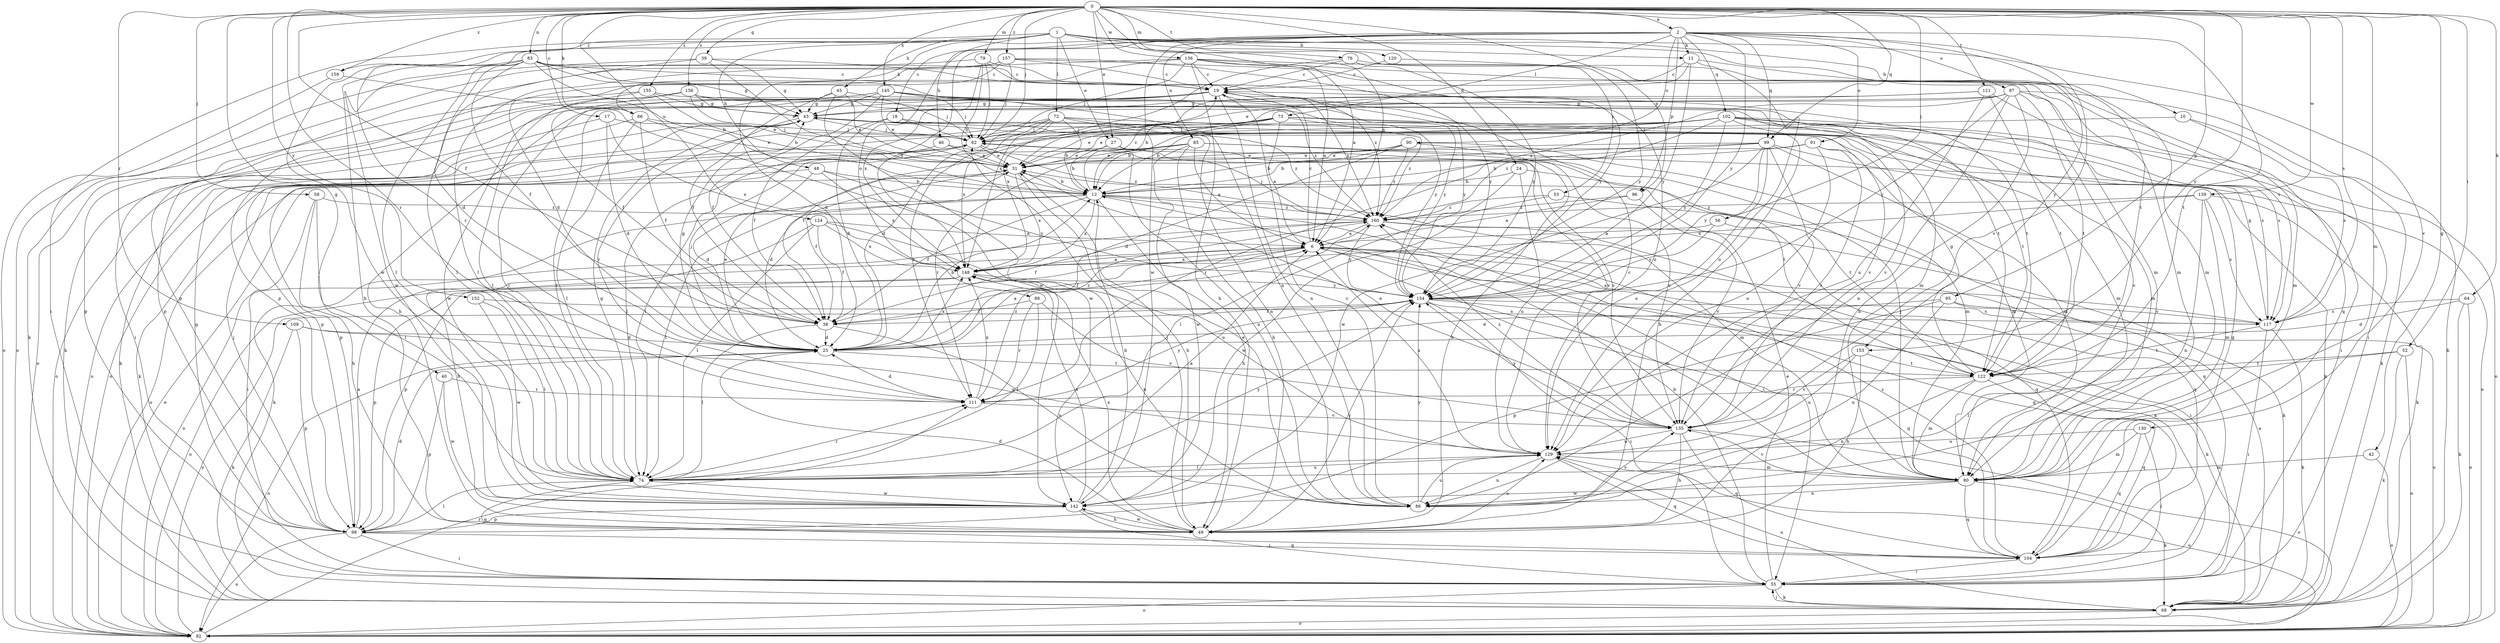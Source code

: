 strict digraph  {
0;
1;
2;
6;
10;
11;
12;
17;
18;
19;
24;
25;
27;
31;
38;
39;
40;
42;
43;
45;
46;
48;
49;
52;
53;
55;
56;
58;
62;
64;
66;
68;
72;
73;
74;
76;
79;
80;
83;
85;
86;
87;
88;
90;
91;
92;
95;
96;
98;
99;
102;
104;
109;
111;
117;
120;
121;
122;
124;
129;
130;
135;
136;
139;
142;
145;
148;
152;
153;
154;
155;
156;
157;
159;
160;
0 -> 2  [label=a];
0 -> 6  [label=a];
0 -> 17  [label=c];
0 -> 24  [label=d];
0 -> 27  [label=e];
0 -> 38  [label=f];
0 -> 39  [label=g];
0 -> 40  [label=g];
0 -> 42  [label=g];
0 -> 52  [label=i];
0 -> 56  [label=j];
0 -> 58  [label=j];
0 -> 62  [label=j];
0 -> 64  [label=k];
0 -> 66  [label=k];
0 -> 76  [label=m];
0 -> 79  [label=m];
0 -> 80  [label=m];
0 -> 83  [label=n];
0 -> 95  [label=p];
0 -> 96  [label=p];
0 -> 99  [label=q];
0 -> 109  [label=r];
0 -> 111  [label=r];
0 -> 117  [label=s];
0 -> 120  [label=t];
0 -> 121  [label=t];
0 -> 124  [label=u];
0 -> 136  [label=w];
0 -> 139  [label=w];
0 -> 145  [label=x];
0 -> 152  [label=y];
0 -> 153  [label=y];
0 -> 155  [label=z];
0 -> 156  [label=z];
0 -> 157  [label=z];
0 -> 159  [label=z];
1 -> 6  [label=a];
1 -> 10  [label=b];
1 -> 11  [label=b];
1 -> 27  [label=e];
1 -> 45  [label=h];
1 -> 46  [label=h];
1 -> 48  [label=h];
1 -> 53  [label=i];
1 -> 55  [label=i];
1 -> 72  [label=l];
1 -> 111  [label=r];
1 -> 122  [label=t];
1 -> 130  [label=v];
1 -> 142  [label=w];
1 -> 159  [label=z];
2 -> 11  [label=b];
2 -> 18  [label=c];
2 -> 66  [label=k];
2 -> 73  [label=l];
2 -> 85  [label=n];
2 -> 87  [label=o];
2 -> 88  [label=o];
2 -> 90  [label=o];
2 -> 91  [label=o];
2 -> 96  [label=p];
2 -> 99  [label=q];
2 -> 102  [label=q];
2 -> 122  [label=t];
2 -> 135  [label=v];
2 -> 142  [label=w];
2 -> 148  [label=x];
2 -> 153  [label=y];
2 -> 154  [label=y];
6 -> 19  [label=c];
6 -> 38  [label=f];
6 -> 55  [label=i];
6 -> 80  [label=m];
6 -> 98  [label=p];
6 -> 104  [label=q];
6 -> 148  [label=x];
10 -> 62  [label=j];
10 -> 68  [label=k];
10 -> 117  [label=s];
11 -> 19  [label=c];
11 -> 31  [label=e];
11 -> 80  [label=m];
11 -> 129  [label=u];
11 -> 154  [label=y];
12 -> 19  [label=c];
12 -> 38  [label=f];
12 -> 49  [label=h];
12 -> 55  [label=i];
12 -> 68  [label=k];
12 -> 74  [label=l];
12 -> 80  [label=m];
12 -> 148  [label=x];
12 -> 160  [label=z];
17 -> 25  [label=d];
17 -> 62  [label=j];
17 -> 92  [label=o];
17 -> 148  [label=x];
18 -> 25  [label=d];
18 -> 38  [label=f];
18 -> 62  [label=j];
18 -> 117  [label=s];
19 -> 43  [label=g];
19 -> 49  [label=h];
19 -> 68  [label=k];
19 -> 74  [label=l];
19 -> 86  [label=n];
19 -> 98  [label=p];
19 -> 154  [label=y];
19 -> 160  [label=z];
24 -> 12  [label=b];
24 -> 74  [label=l];
24 -> 122  [label=t];
24 -> 129  [label=u];
25 -> 6  [label=a];
25 -> 12  [label=b];
25 -> 31  [label=e];
25 -> 43  [label=g];
25 -> 62  [label=j];
25 -> 92  [label=o];
25 -> 122  [label=t];
25 -> 148  [label=x];
25 -> 160  [label=z];
27 -> 12  [label=b];
27 -> 31  [label=e];
27 -> 86  [label=n];
27 -> 135  [label=v];
31 -> 12  [label=b];
31 -> 25  [label=d];
31 -> 38  [label=f];
31 -> 49  [label=h];
31 -> 148  [label=x];
38 -> 25  [label=d];
38 -> 74  [label=l];
38 -> 86  [label=n];
39 -> 19  [label=c];
39 -> 31  [label=e];
39 -> 43  [label=g];
39 -> 68  [label=k];
39 -> 74  [label=l];
40 -> 98  [label=p];
40 -> 111  [label=r];
40 -> 142  [label=w];
42 -> 80  [label=m];
42 -> 92  [label=o];
43 -> 62  [label=j];
43 -> 86  [label=n];
43 -> 92  [label=o];
43 -> 111  [label=r];
45 -> 31  [label=e];
45 -> 38  [label=f];
45 -> 43  [label=g];
45 -> 62  [label=j];
45 -> 142  [label=w];
46 -> 31  [label=e];
46 -> 74  [label=l];
46 -> 135  [label=v];
48 -> 12  [label=b];
48 -> 25  [label=d];
48 -> 92  [label=o];
48 -> 148  [label=x];
48 -> 154  [label=y];
49 -> 25  [label=d];
49 -> 62  [label=j];
49 -> 129  [label=u];
49 -> 142  [label=w];
49 -> 148  [label=x];
49 -> 154  [label=y];
52 -> 68  [label=k];
52 -> 74  [label=l];
52 -> 92  [label=o];
52 -> 122  [label=t];
53 -> 104  [label=q];
53 -> 142  [label=w];
53 -> 160  [label=z];
55 -> 6  [label=a];
55 -> 12  [label=b];
55 -> 31  [label=e];
55 -> 68  [label=k];
55 -> 92  [label=o];
56 -> 6  [label=a];
56 -> 104  [label=q];
56 -> 154  [label=y];
58 -> 49  [label=h];
58 -> 55  [label=i];
58 -> 74  [label=l];
58 -> 160  [label=z];
62 -> 31  [label=e];
62 -> 68  [label=k];
62 -> 74  [label=l];
62 -> 122  [label=t];
62 -> 160  [label=z];
64 -> 25  [label=d];
64 -> 68  [label=k];
64 -> 92  [label=o];
64 -> 117  [label=s];
66 -> 31  [label=e];
66 -> 38  [label=f];
66 -> 62  [label=j];
66 -> 68  [label=k];
66 -> 74  [label=l];
68 -> 6  [label=a];
68 -> 55  [label=i];
68 -> 92  [label=o];
68 -> 129  [label=u];
72 -> 12  [label=b];
72 -> 25  [label=d];
72 -> 62  [label=j];
72 -> 80  [label=m];
72 -> 92  [label=o];
72 -> 98  [label=p];
72 -> 135  [label=v];
72 -> 148  [label=x];
72 -> 160  [label=z];
73 -> 6  [label=a];
73 -> 12  [label=b];
73 -> 31  [label=e];
73 -> 62  [label=j];
73 -> 80  [label=m];
73 -> 111  [label=r];
73 -> 135  [label=v];
73 -> 160  [label=z];
74 -> 6  [label=a];
74 -> 43  [label=g];
74 -> 104  [label=q];
74 -> 111  [label=r];
74 -> 129  [label=u];
74 -> 142  [label=w];
74 -> 154  [label=y];
76 -> 19  [label=c];
76 -> 104  [label=q];
76 -> 148  [label=x];
76 -> 154  [label=y];
79 -> 12  [label=b];
79 -> 19  [label=c];
79 -> 62  [label=j];
79 -> 92  [label=o];
79 -> 129  [label=u];
79 -> 148  [label=x];
80 -> 19  [label=c];
80 -> 62  [label=j];
80 -> 68  [label=k];
80 -> 86  [label=n];
80 -> 104  [label=q];
80 -> 135  [label=v];
80 -> 142  [label=w];
83 -> 12  [label=b];
83 -> 19  [label=c];
83 -> 25  [label=d];
83 -> 38  [label=f];
83 -> 43  [label=g];
83 -> 49  [label=h];
83 -> 74  [label=l];
83 -> 86  [label=n];
83 -> 142  [label=w];
83 -> 160  [label=z];
85 -> 6  [label=a];
85 -> 31  [label=e];
85 -> 49  [label=h];
85 -> 92  [label=o];
85 -> 98  [label=p];
85 -> 111  [label=r];
85 -> 135  [label=v];
85 -> 142  [label=w];
86 -> 19  [label=c];
86 -> 31  [label=e];
86 -> 129  [label=u];
86 -> 135  [label=v];
86 -> 154  [label=y];
87 -> 12  [label=b];
87 -> 43  [label=g];
87 -> 49  [label=h];
87 -> 68  [label=k];
87 -> 80  [label=m];
87 -> 86  [label=n];
87 -> 122  [label=t];
87 -> 154  [label=y];
87 -> 160  [label=z];
88 -> 38  [label=f];
88 -> 74  [label=l];
88 -> 111  [label=r];
88 -> 135  [label=v];
90 -> 12  [label=b];
90 -> 25  [label=d];
90 -> 31  [label=e];
90 -> 49  [label=h];
90 -> 80  [label=m];
90 -> 160  [label=z];
91 -> 12  [label=b];
91 -> 31  [label=e];
91 -> 80  [label=m];
91 -> 129  [label=u];
91 -> 135  [label=v];
92 -> 31  [label=e];
92 -> 111  [label=r];
92 -> 129  [label=u];
92 -> 154  [label=y];
95 -> 25  [label=d];
95 -> 86  [label=n];
95 -> 92  [label=o];
95 -> 98  [label=p];
95 -> 117  [label=s];
96 -> 6  [label=a];
96 -> 135  [label=v];
96 -> 160  [label=z];
98 -> 6  [label=a];
98 -> 25  [label=d];
98 -> 43  [label=g];
98 -> 55  [label=i];
98 -> 62  [label=j];
98 -> 74  [label=l];
98 -> 92  [label=o];
98 -> 104  [label=q];
99 -> 12  [label=b];
99 -> 31  [label=e];
99 -> 68  [label=k];
99 -> 80  [label=m];
99 -> 111  [label=r];
99 -> 129  [label=u];
99 -> 135  [label=v];
99 -> 142  [label=w];
99 -> 154  [label=y];
102 -> 12  [label=b];
102 -> 31  [label=e];
102 -> 38  [label=f];
102 -> 49  [label=h];
102 -> 55  [label=i];
102 -> 62  [label=j];
102 -> 92  [label=o];
102 -> 117  [label=s];
102 -> 122  [label=t];
102 -> 154  [label=y];
102 -> 160  [label=z];
104 -> 43  [label=g];
104 -> 55  [label=i];
104 -> 160  [label=z];
109 -> 25  [label=d];
109 -> 68  [label=k];
109 -> 98  [label=p];
109 -> 129  [label=u];
111 -> 25  [label=d];
111 -> 135  [label=v];
111 -> 148  [label=x];
111 -> 154  [label=y];
111 -> 160  [label=z];
117 -> 6  [label=a];
117 -> 43  [label=g];
117 -> 55  [label=i];
117 -> 68  [label=k];
117 -> 122  [label=t];
120 -> 19  [label=c];
120 -> 154  [label=y];
121 -> 43  [label=g];
121 -> 55  [label=i];
121 -> 122  [label=t];
121 -> 129  [label=u];
121 -> 148  [label=x];
122 -> 43  [label=g];
122 -> 80  [label=m];
122 -> 86  [label=n];
122 -> 104  [label=q];
122 -> 111  [label=r];
124 -> 6  [label=a];
124 -> 38  [label=f];
124 -> 49  [label=h];
124 -> 74  [label=l];
124 -> 129  [label=u];
124 -> 148  [label=x];
129 -> 6  [label=a];
129 -> 19  [label=c];
129 -> 74  [label=l];
129 -> 80  [label=m];
129 -> 86  [label=n];
129 -> 104  [label=q];
130 -> 55  [label=i];
130 -> 80  [label=m];
130 -> 104  [label=q];
130 -> 129  [label=u];
135 -> 31  [label=e];
135 -> 49  [label=h];
135 -> 92  [label=o];
135 -> 104  [label=q];
135 -> 129  [label=u];
135 -> 154  [label=y];
135 -> 160  [label=z];
136 -> 6  [label=a];
136 -> 19  [label=c];
136 -> 25  [label=d];
136 -> 49  [label=h];
136 -> 62  [label=j];
136 -> 80  [label=m];
136 -> 98  [label=p];
136 -> 117  [label=s];
136 -> 154  [label=y];
139 -> 68  [label=k];
139 -> 80  [label=m];
139 -> 86  [label=n];
139 -> 117  [label=s];
139 -> 148  [label=x];
139 -> 160  [label=z];
142 -> 12  [label=b];
142 -> 49  [label=h];
142 -> 55  [label=i];
142 -> 98  [label=p];
142 -> 148  [label=x];
145 -> 31  [label=e];
145 -> 38  [label=f];
145 -> 43  [label=g];
145 -> 55  [label=i];
145 -> 62  [label=j];
145 -> 74  [label=l];
145 -> 122  [label=t];
145 -> 154  [label=y];
145 -> 160  [label=z];
148 -> 6  [label=a];
148 -> 86  [label=n];
148 -> 92  [label=o];
148 -> 98  [label=p];
148 -> 154  [label=y];
152 -> 74  [label=l];
152 -> 117  [label=s];
152 -> 142  [label=w];
153 -> 49  [label=h];
153 -> 122  [label=t];
153 -> 129  [label=u];
153 -> 135  [label=v];
154 -> 38  [label=f];
154 -> 55  [label=i];
154 -> 68  [label=k];
154 -> 104  [label=q];
154 -> 117  [label=s];
155 -> 12  [label=b];
155 -> 43  [label=g];
155 -> 74  [label=l];
155 -> 92  [label=o];
155 -> 154  [label=y];
156 -> 31  [label=e];
156 -> 38  [label=f];
156 -> 43  [label=g];
156 -> 80  [label=m];
156 -> 98  [label=p];
156 -> 122  [label=t];
156 -> 142  [label=w];
157 -> 19  [label=c];
157 -> 25  [label=d];
157 -> 62  [label=j];
157 -> 74  [label=l];
157 -> 80  [label=m];
157 -> 98  [label=p];
157 -> 154  [label=y];
159 -> 92  [label=o];
159 -> 142  [label=w];
160 -> 6  [label=a];
160 -> 38  [label=f];
160 -> 62  [label=j];
160 -> 68  [label=k];
160 -> 92  [label=o];
160 -> 104  [label=q];
160 -> 154  [label=y];
}
